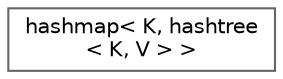 digraph "Graphical Class Hierarchy"
{
 // LATEX_PDF_SIZE
  bgcolor="transparent";
  edge [fontname=Helvetica,fontsize=10,labelfontname=Helvetica,labelfontsize=10];
  node [fontname=Helvetica,fontsize=10,shape=box,height=0.2,width=0.4];
  rankdir="LR";
  Node0 [id="Node000000",label="hashmap\< K, hashtree\l\< K, V \> \>",height=0.2,width=0.4,color="grey40", fillcolor="white", style="filled",URL="$classhashmap.html",tooltip=" "];
}
